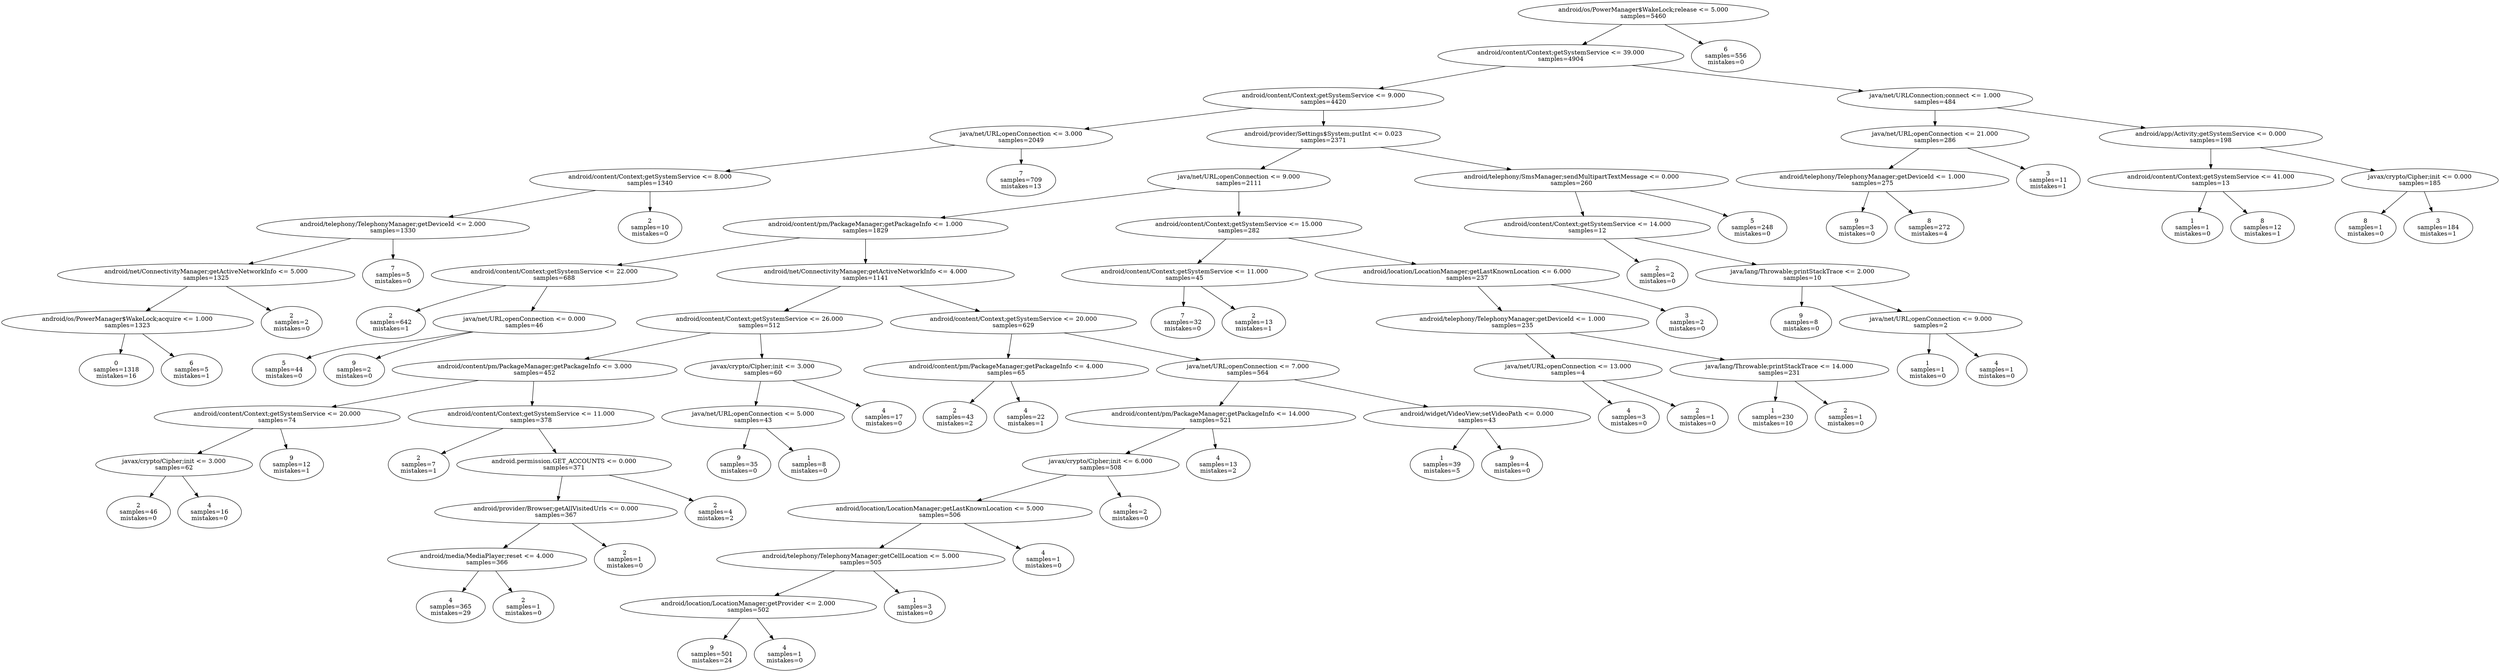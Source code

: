 digraph ClusteringTree {
n_0 [label="android/os/PowerManager$WakeLock;release <= 5.000
samples=\5460"];
n_1 [label="android/content/Context;getSystemService <= 39.000
samples=\4904"];
n_2 [label="6
samples=\556
mistakes=\0"];
n_3 [label="android/content/Context;getSystemService <= 9.000
samples=\4420"];
n_4 [label="java/net/URLConnection;connect <= 1.000
samples=\484"];
n_5 [label="java/net/URL;openConnection <= 3.000
samples=\2049"];
n_6 [label="android/provider/Settings$System;putInt <= 0.023
samples=\2371"];
n_7 [label="java/net/URL;openConnection <= 21.000
samples=\286"];
n_8 [label="android/app/Activity;getSystemService <= 0.000
samples=\198"];
n_9 [label="android/content/Context;getSystemService <= 8.000
samples=\1340"];
n_10 [label="7
samples=\709
mistakes=\13"];
n_11 [label="java/net/URL;openConnection <= 9.000
samples=\2111"];
n_12 [label="android/telephony/SmsManager;sendMultipartTextMessage <= 0.000
samples=\260"];
n_13 [label="android/telephony/TelephonyManager;getDeviceId <= 1.000
samples=\275"];
n_14 [label="3
samples=\11
mistakes=\1"];
n_15 [label="android/content/Context;getSystemService <= 41.000
samples=\13"];
n_16 [label="javax/crypto/Cipher;init <= 0.000
samples=\185"];
n_17 [label="android/telephony/TelephonyManager;getDeviceId <= 2.000
samples=\1330"];
n_18 [label="2
samples=\10
mistakes=\0"];
n_19 [label="android/content/pm/PackageManager;getPackageInfo <= 1.000
samples=\1829"];
n_20 [label="android/content/Context;getSystemService <= 15.000
samples=\282"];
n_21 [label="android/content/Context;getSystemService <= 14.000
samples=\12"];
n_22 [label="5
samples=\248
mistakes=\0"];
n_23 [label="9
samples=\3
mistakes=\0"];
n_24 [label="8
samples=\272
mistakes=\4"];
n_25 [label="1
samples=\1
mistakes=\0"];
n_26 [label="8
samples=\12
mistakes=\1"];
n_27 [label="8
samples=\1
mistakes=\0"];
n_28 [label="3
samples=\184
mistakes=\1"];
n_29 [label="android/net/ConnectivityManager;getActiveNetworkInfo <= 5.000
samples=\1325"];
n_30 [label="7
samples=\5
mistakes=\0"];
n_31 [label="android/content/Context;getSystemService <= 22.000
samples=\688"];
n_32 [label="android/net/ConnectivityManager;getActiveNetworkInfo <= 4.000
samples=\1141"];
n_33 [label="android/content/Context;getSystemService <= 11.000
samples=\45"];
n_34 [label="android/location/LocationManager;getLastKnownLocation <= 6.000
samples=\237"];
n_35 [label="2
samples=\2
mistakes=\0"];
n_36 [label="java/lang/Throwable;printStackTrace <= 2.000
samples=\10"];
n_37 [label="android/os/PowerManager$WakeLock;acquire <= 1.000
samples=\1323"];
n_38 [label="2
samples=\2
mistakes=\0"];
n_39 [label="2
samples=\642
mistakes=\1"];
n_40 [label="java/net/URL;openConnection <= 0.000
samples=\46"];
n_41 [label="android/content/Context;getSystemService <= 26.000
samples=\512"];
n_42 [label="android/content/Context;getSystemService <= 20.000
samples=\629"];
n_43 [label="7
samples=\32
mistakes=\0"];
n_44 [label="2
samples=\13
mistakes=\1"];
n_45 [label="android/telephony/TelephonyManager;getDeviceId <= 1.000
samples=\235"];
n_46 [label="3
samples=\2
mistakes=\0"];
n_47 [label="9
samples=\8
mistakes=\0"];
n_48 [label="java/net/URL;openConnection <= 9.000
samples=\2"];
n_49 [label="0
samples=\1318
mistakes=\16"];
n_50 [label="6
samples=\5
mistakes=\1"];
n_51 [label="5
samples=\44
mistakes=\0"];
n_52 [label="9
samples=\2
mistakes=\0"];
n_53 [label="android/content/pm/PackageManager;getPackageInfo <= 3.000
samples=\452"];
n_54 [label="javax/crypto/Cipher;init <= 3.000
samples=\60"];
n_55 [label="android/content/pm/PackageManager;getPackageInfo <= 4.000
samples=\65"];
n_56 [label="java/net/URL;openConnection <= 7.000
samples=\564"];
n_57 [label="java/net/URL;openConnection <= 13.000
samples=\4"];
n_58 [label="java/lang/Throwable;printStackTrace <= 14.000
samples=\231"];
n_59 [label="1
samples=\1
mistakes=\0"];
n_60 [label="4
samples=\1
mistakes=\0"];
n_61 [label="android/content/Context;getSystemService <= 20.000
samples=\74"];
n_62 [label="android/content/Context;getSystemService <= 11.000
samples=\378"];
n_63 [label="java/net/URL;openConnection <= 5.000
samples=\43"];
n_64 [label="4
samples=\17
mistakes=\0"];
n_65 [label="2
samples=\43
mistakes=\2"];
n_66 [label="4
samples=\22
mistakes=\1"];
n_67 [label="android/content/pm/PackageManager;getPackageInfo <= 14.000
samples=\521"];
n_68 [label="android/widget/VideoView;setVideoPath <= 0.000
samples=\43"];
n_69 [label="4
samples=\3
mistakes=\0"];
n_70 [label="2
samples=\1
mistakes=\0"];
n_71 [label="1
samples=\230
mistakes=\10"];
n_72 [label="2
samples=\1
mistakes=\0"];
n_73 [label="javax/crypto/Cipher;init <= 3.000
samples=\62"];
n_74 [label="9
samples=\12
mistakes=\1"];
n_75 [label="2
samples=\7
mistakes=\1"];
n_76 [label="android.permission.GET_ACCOUNTS <= 0.000
samples=\371"];
n_77 [label="9
samples=\35
mistakes=\0"];
n_78 [label="1
samples=\8
mistakes=\0"];
n_79 [label="javax/crypto/Cipher;init <= 6.000
samples=\508"];
n_80 [label="4
samples=\13
mistakes=\2"];
n_81 [label="1
samples=\39
mistakes=\5"];
n_82 [label="9
samples=\4
mistakes=\0"];
n_83 [label="2
samples=\46
mistakes=\0"];
n_84 [label="4
samples=\16
mistakes=\0"];
n_85 [label="android/provider/Browser;getAllVisitedUrls <= 0.000
samples=\367"];
n_86 [label="2
samples=\4
mistakes=\2"];
n_87 [label="android/location/LocationManager;getLastKnownLocation <= 5.000
samples=\506"];
n_88 [label="4
samples=\2
mistakes=\0"];
n_89 [label="android/media/MediaPlayer;reset <= 4.000
samples=\366"];
n_90 [label="2
samples=\1
mistakes=\0"];
n_91 [label="android/telephony/TelephonyManager;getCellLocation <= 5.000
samples=\505"];
n_92 [label="4
samples=\1
mistakes=\0"];
n_93 [label="4
samples=\365
mistakes=\29"];
n_94 [label="2
samples=\1
mistakes=\0"];
n_95 [label="android/location/LocationManager;getProvider <= 2.000
samples=\502"];
n_96 [label="1
samples=\3
mistakes=\0"];
n_97 [label="9
samples=\501
mistakes=\24"];
n_98 [label="4
samples=\1
mistakes=\0"];
n_0 -> n_1;
n_0 -> n_2;
n_1 -> n_3;
n_1 -> n_4;
n_3 -> n_5;
n_3 -> n_6;
n_4 -> n_7;
n_4 -> n_8;
n_5 -> n_9;
n_5 -> n_10;
n_6 -> n_11;
n_6 -> n_12;
n_7 -> n_13;
n_7 -> n_14;
n_8 -> n_15;
n_8 -> n_16;
n_9 -> n_17;
n_9 -> n_18;
n_11 -> n_19;
n_11 -> n_20;
n_12 -> n_21;
n_12 -> n_22;
n_13 -> n_23;
n_13 -> n_24;
n_15 -> n_25;
n_15 -> n_26;
n_16 -> n_27;
n_16 -> n_28;
n_17 -> n_29;
n_17 -> n_30;
n_19 -> n_31;
n_19 -> n_32;
n_20 -> n_33;
n_20 -> n_34;
n_21 -> n_35;
n_21 -> n_36;
n_29 -> n_37;
n_29 -> n_38;
n_31 -> n_39;
n_31 -> n_40;
n_32 -> n_41;
n_32 -> n_42;
n_33 -> n_43;
n_33 -> n_44;
n_34 -> n_45;
n_34 -> n_46;
n_36 -> n_47;
n_36 -> n_48;
n_37 -> n_49;
n_37 -> n_50;
n_40 -> n_51;
n_40 -> n_52;
n_41 -> n_53;
n_41 -> n_54;
n_42 -> n_55;
n_42 -> n_56;
n_45 -> n_57;
n_45 -> n_58;
n_48 -> n_59;
n_48 -> n_60;
n_53 -> n_61;
n_53 -> n_62;
n_54 -> n_63;
n_54 -> n_64;
n_55 -> n_65;
n_55 -> n_66;
n_56 -> n_67;
n_56 -> n_68;
n_57 -> n_69;
n_57 -> n_70;
n_58 -> n_71;
n_58 -> n_72;
n_61 -> n_73;
n_61 -> n_74;
n_62 -> n_75;
n_62 -> n_76;
n_63 -> n_77;
n_63 -> n_78;
n_67 -> n_79;
n_67 -> n_80;
n_68 -> n_81;
n_68 -> n_82;
n_73 -> n_83;
n_73 -> n_84;
n_76 -> n_85;
n_76 -> n_86;
n_79 -> n_87;
n_79 -> n_88;
n_85 -> n_89;
n_85 -> n_90;
n_87 -> n_91;
n_87 -> n_92;
n_89 -> n_93;
n_89 -> n_94;
n_91 -> n_95;
n_91 -> n_96;
n_95 -> n_97;
n_95 -> n_98;
}
